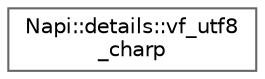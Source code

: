 digraph "Graphical Class Hierarchy"
{
 // LATEX_PDF_SIZE
  bgcolor="transparent";
  edge [fontname=Helvetica,fontsize=10,labelfontname=Helvetica,labelfontsize=10];
  node [fontname=Helvetica,fontsize=10,shape=box,height=0.2,width=0.4];
  rankdir="LR";
  Node0 [id="Node000000",label="Napi::details::vf_utf8\l_charp",height=0.2,width=0.4,color="grey40", fillcolor="white", style="filled",URL="$struct_napi_1_1details_1_1vf__utf8__charp.html",tooltip=" "];
}
